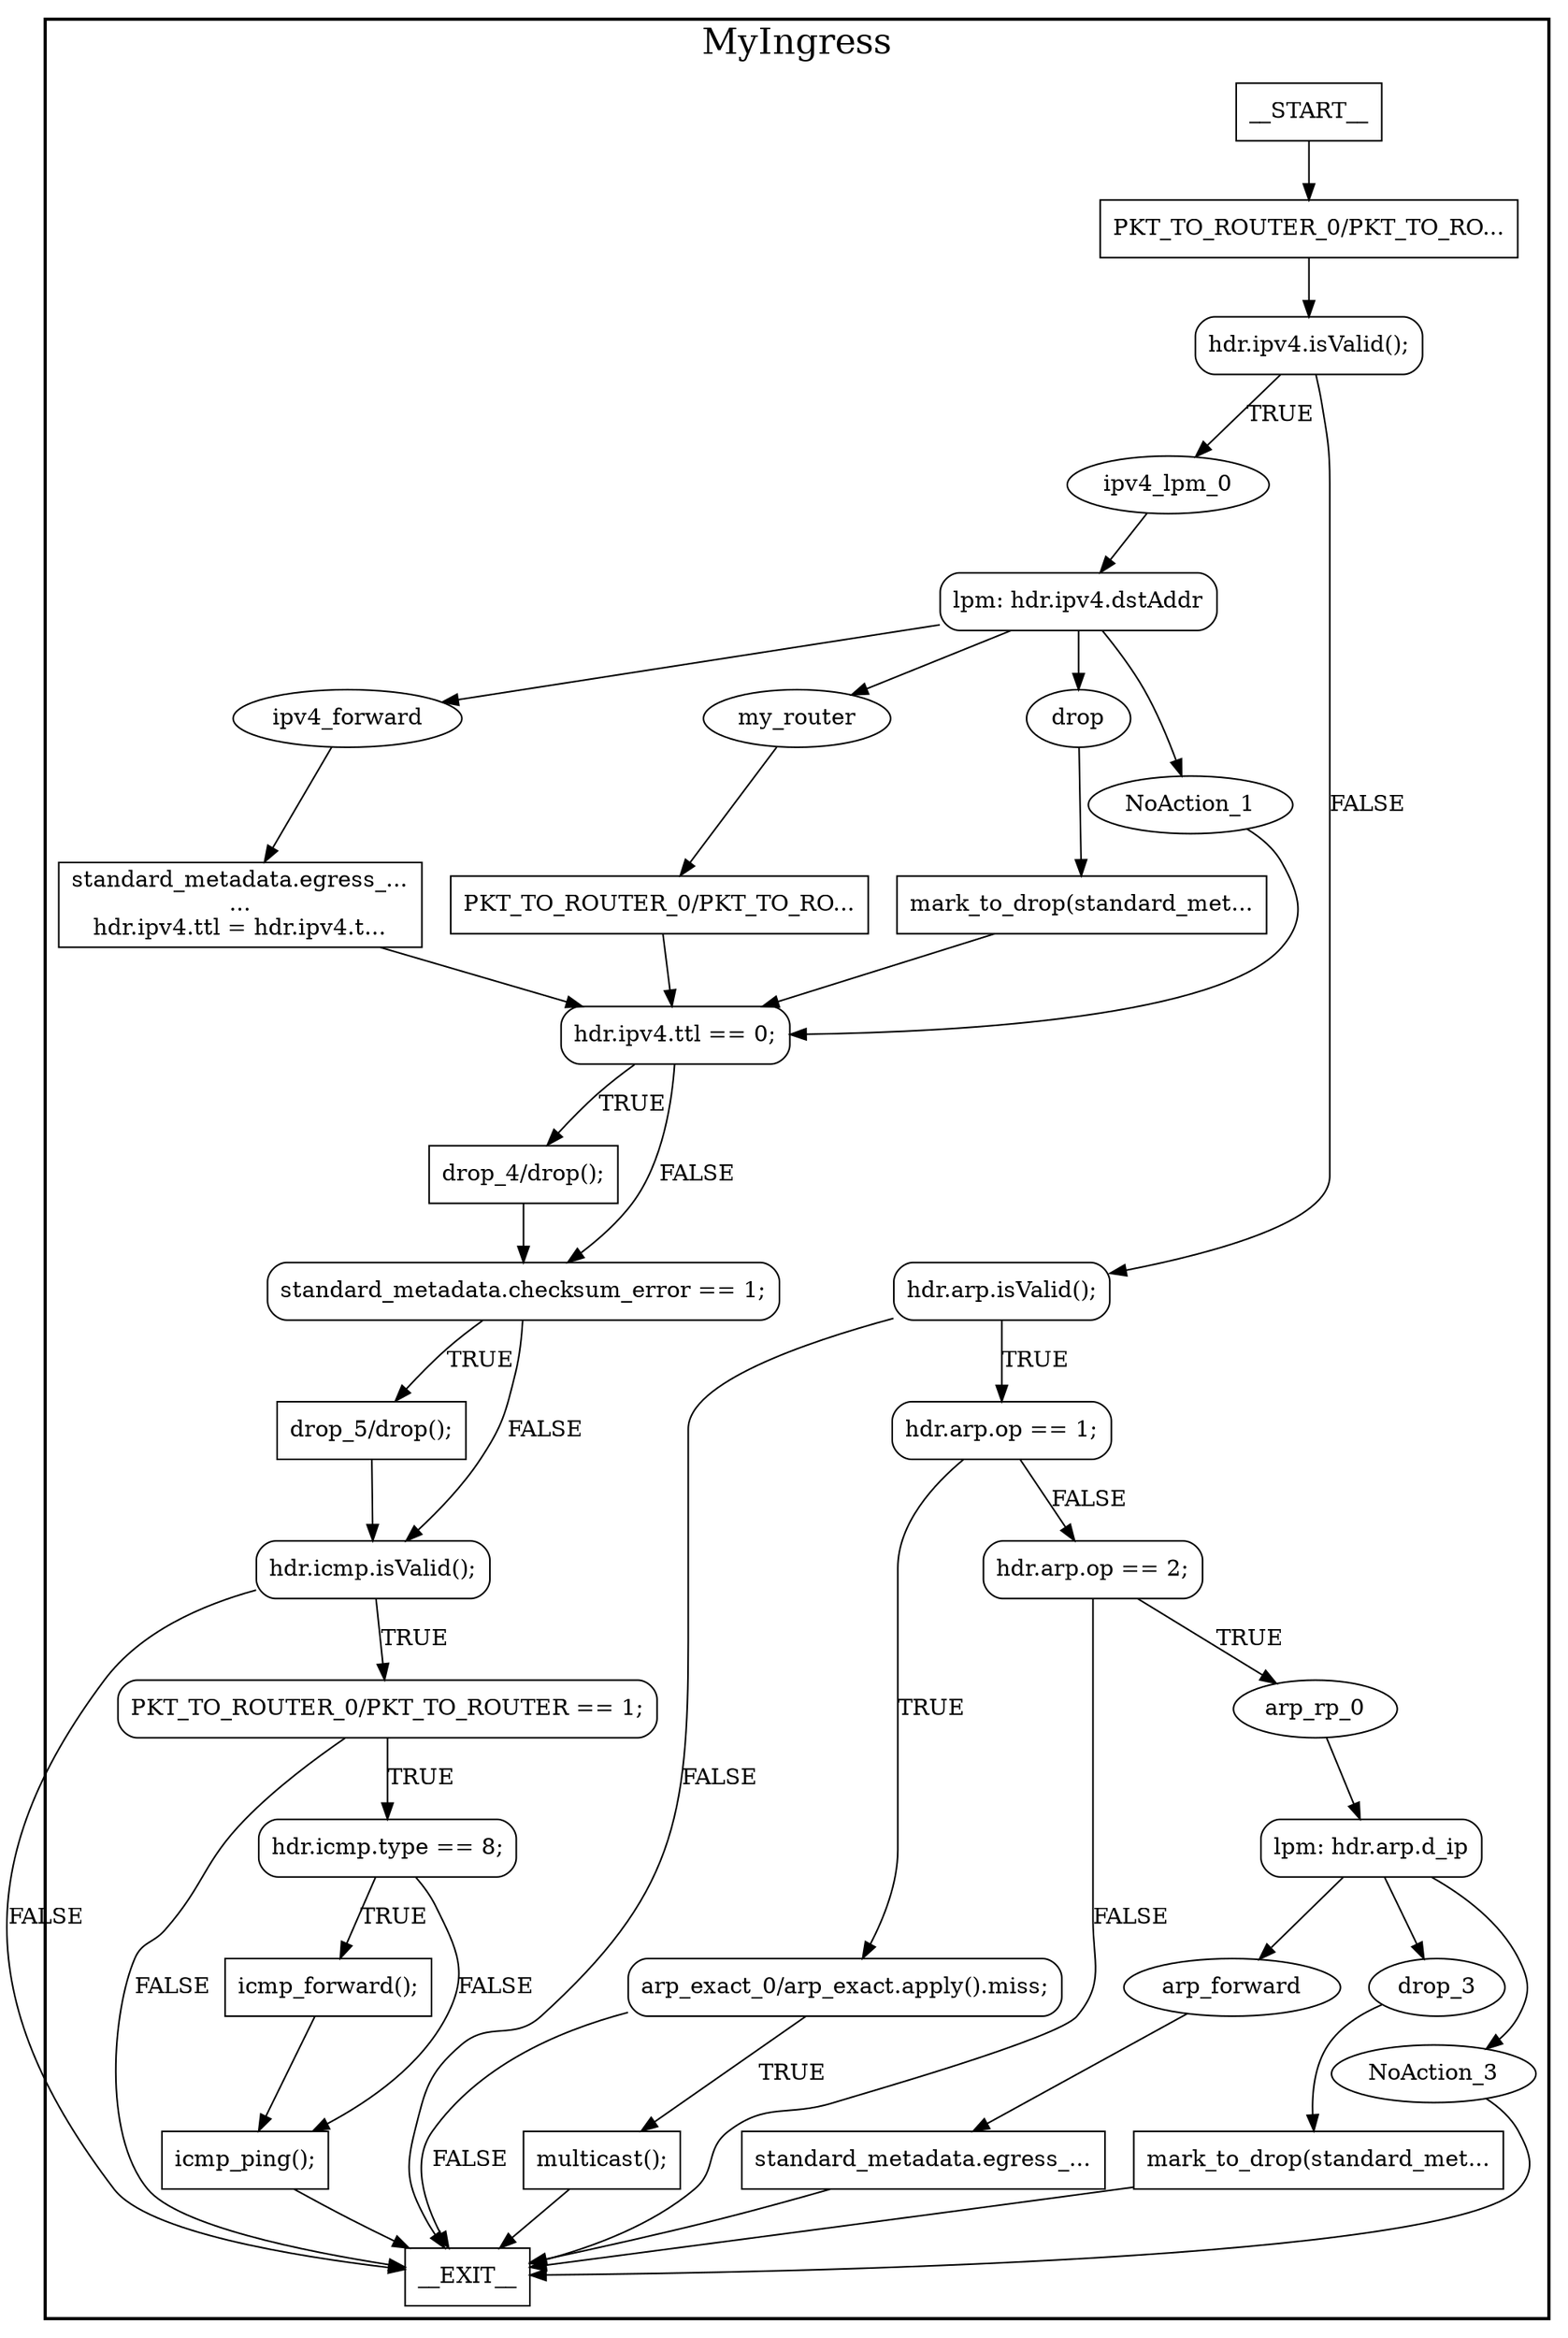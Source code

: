 digraph MyIngress {
subgraph cluster {
graph [
fontsize="22pt", label=MyIngress, style=bold];
0[label=__START__, margin="", shape=rectangle, style=solid];
1[label=__EXIT__, margin="", shape=rectangle, style=solid];
2[label="PKT_TO_ROUTER_0/PKT_TO_RO...", margin="", shape=rectangle, style=solid];
3[label="hdr.ipv4.isValid();", margin="", shape=rectangle, style=rounded];
4[label=ipv4_lpm_0, margin="", shape=ellipse, style=solid];
5[label="lpm: hdr.ipv4.dstAddr\n", margin="", shape=rectangle, style=rounded];
6[label=ipv4_forward, margin="", shape=ellipse, style=solid];
7[label="standard_metadata.egress_...\n...\nhdr.ipv4.ttl = hdr.ipv4.t...", margin="", shape=rectangle, style=solid];
8[label=my_router, margin="", shape=ellipse, style=solid];
9[label="PKT_TO_ROUTER_0/PKT_TO_RO...", margin="", shape=rectangle, style=solid];
10[label=drop, margin="", shape=ellipse, style=solid];
11[label="mark_to_drop(standard_met...", margin="", shape=rectangle, style=solid];
12[label=NoAction_1, margin="", shape=ellipse, style=solid];
13[label="hdr.ipv4.ttl == 0;", margin="", shape=rectangle, style=rounded];
14[label="drop_4/drop();", margin="", shape=rectangle, style=solid];
15[label="standard_metadata.checksum_error == 1;", margin="", shape=rectangle, style=rounded];
16[label="drop_5/drop();", margin="", shape=rectangle, style=solid];
17[label="hdr.icmp.isValid();", margin="", shape=rectangle, style=rounded];
18[label="PKT_TO_ROUTER_0/PKT_TO_ROUTER == 1;", margin="", shape=rectangle, style=rounded];
19[label="hdr.icmp.type == 8;", margin="", shape=rectangle, style=rounded];
20[label="icmp_forward();", margin="", shape=rectangle, style=solid];
21[label="icmp_ping();", margin="", shape=rectangle, style=solid];
22[label="hdr.arp.isValid();", margin="", shape=rectangle, style=rounded];
23[label="hdr.arp.op == 1;", margin="", shape=rectangle, style=rounded];
24[label="arp_exact_0/arp_exact.apply().miss;", margin="", shape=rectangle, style=rounded];
25[label="multicast();", margin="", shape=rectangle, style=solid];
26[label="hdr.arp.op == 2;", margin="", shape=rectangle, style=rounded];
27[label=arp_rp_0, margin="", shape=ellipse, style=solid];
28[label="lpm: hdr.arp.d_ip\n", margin="", shape=rectangle, style=rounded];
29[label=arp_forward, margin="", shape=ellipse, style=solid];
30[label="standard_metadata.egress_...", margin="", shape=rectangle, style=solid];
31[label=drop_3, margin="", shape=ellipse, style=solid];
32[label="mark_to_drop(standard_met...", margin="", shape=rectangle, style=solid];
33[label=NoAction_3, margin="", shape=ellipse, style=solid];
0 -> 2[label=""];
2 -> 3[label=""];
3 -> 4[label=TRUE];
3 -> 22[label=FALSE];
4 -> 5[label=""];
5 -> 6[label=""];
5 -> 8[label=""];
5 -> 10[label=""];
5 -> 12[label=""];
6 -> 7[label=""];
7 -> 13[label=""];
8 -> 9[label=""];
9 -> 13[label=""];
10 -> 11[label=""];
11 -> 13[label=""];
12 -> 13[label=""];
13 -> 14[label=TRUE];
13 -> 15[label=FALSE];
14 -> 15[label=""];
15 -> 16[label=TRUE];
15 -> 17[label=FALSE];
16 -> 17[label=""];
17 -> 18[label=TRUE];
17 -> 1[label=FALSE];
18 -> 19[label=TRUE];
18 -> 1[label=FALSE];
19 -> 20[label=TRUE];
19 -> 21[label=FALSE];
20 -> 21[label=""];
21 -> 1[label=""];
22 -> 23[label=TRUE];
22 -> 1[label=FALSE];
23 -> 24[label=TRUE];
23 -> 26[label=FALSE];
24 -> 25[label=TRUE];
24 -> 1[label=FALSE];
25 -> 1[label=""];
26 -> 27[label=TRUE];
26 -> 1[label=FALSE];
27 -> 28[label=""];
28 -> 29[label=""];
28 -> 31[label=""];
28 -> 33[label=""];
29 -> 30[label=""];
30 -> 1[label=""];
31 -> 32[label=""];
32 -> 1[label=""];
33 -> 1[label=""];
}
}
